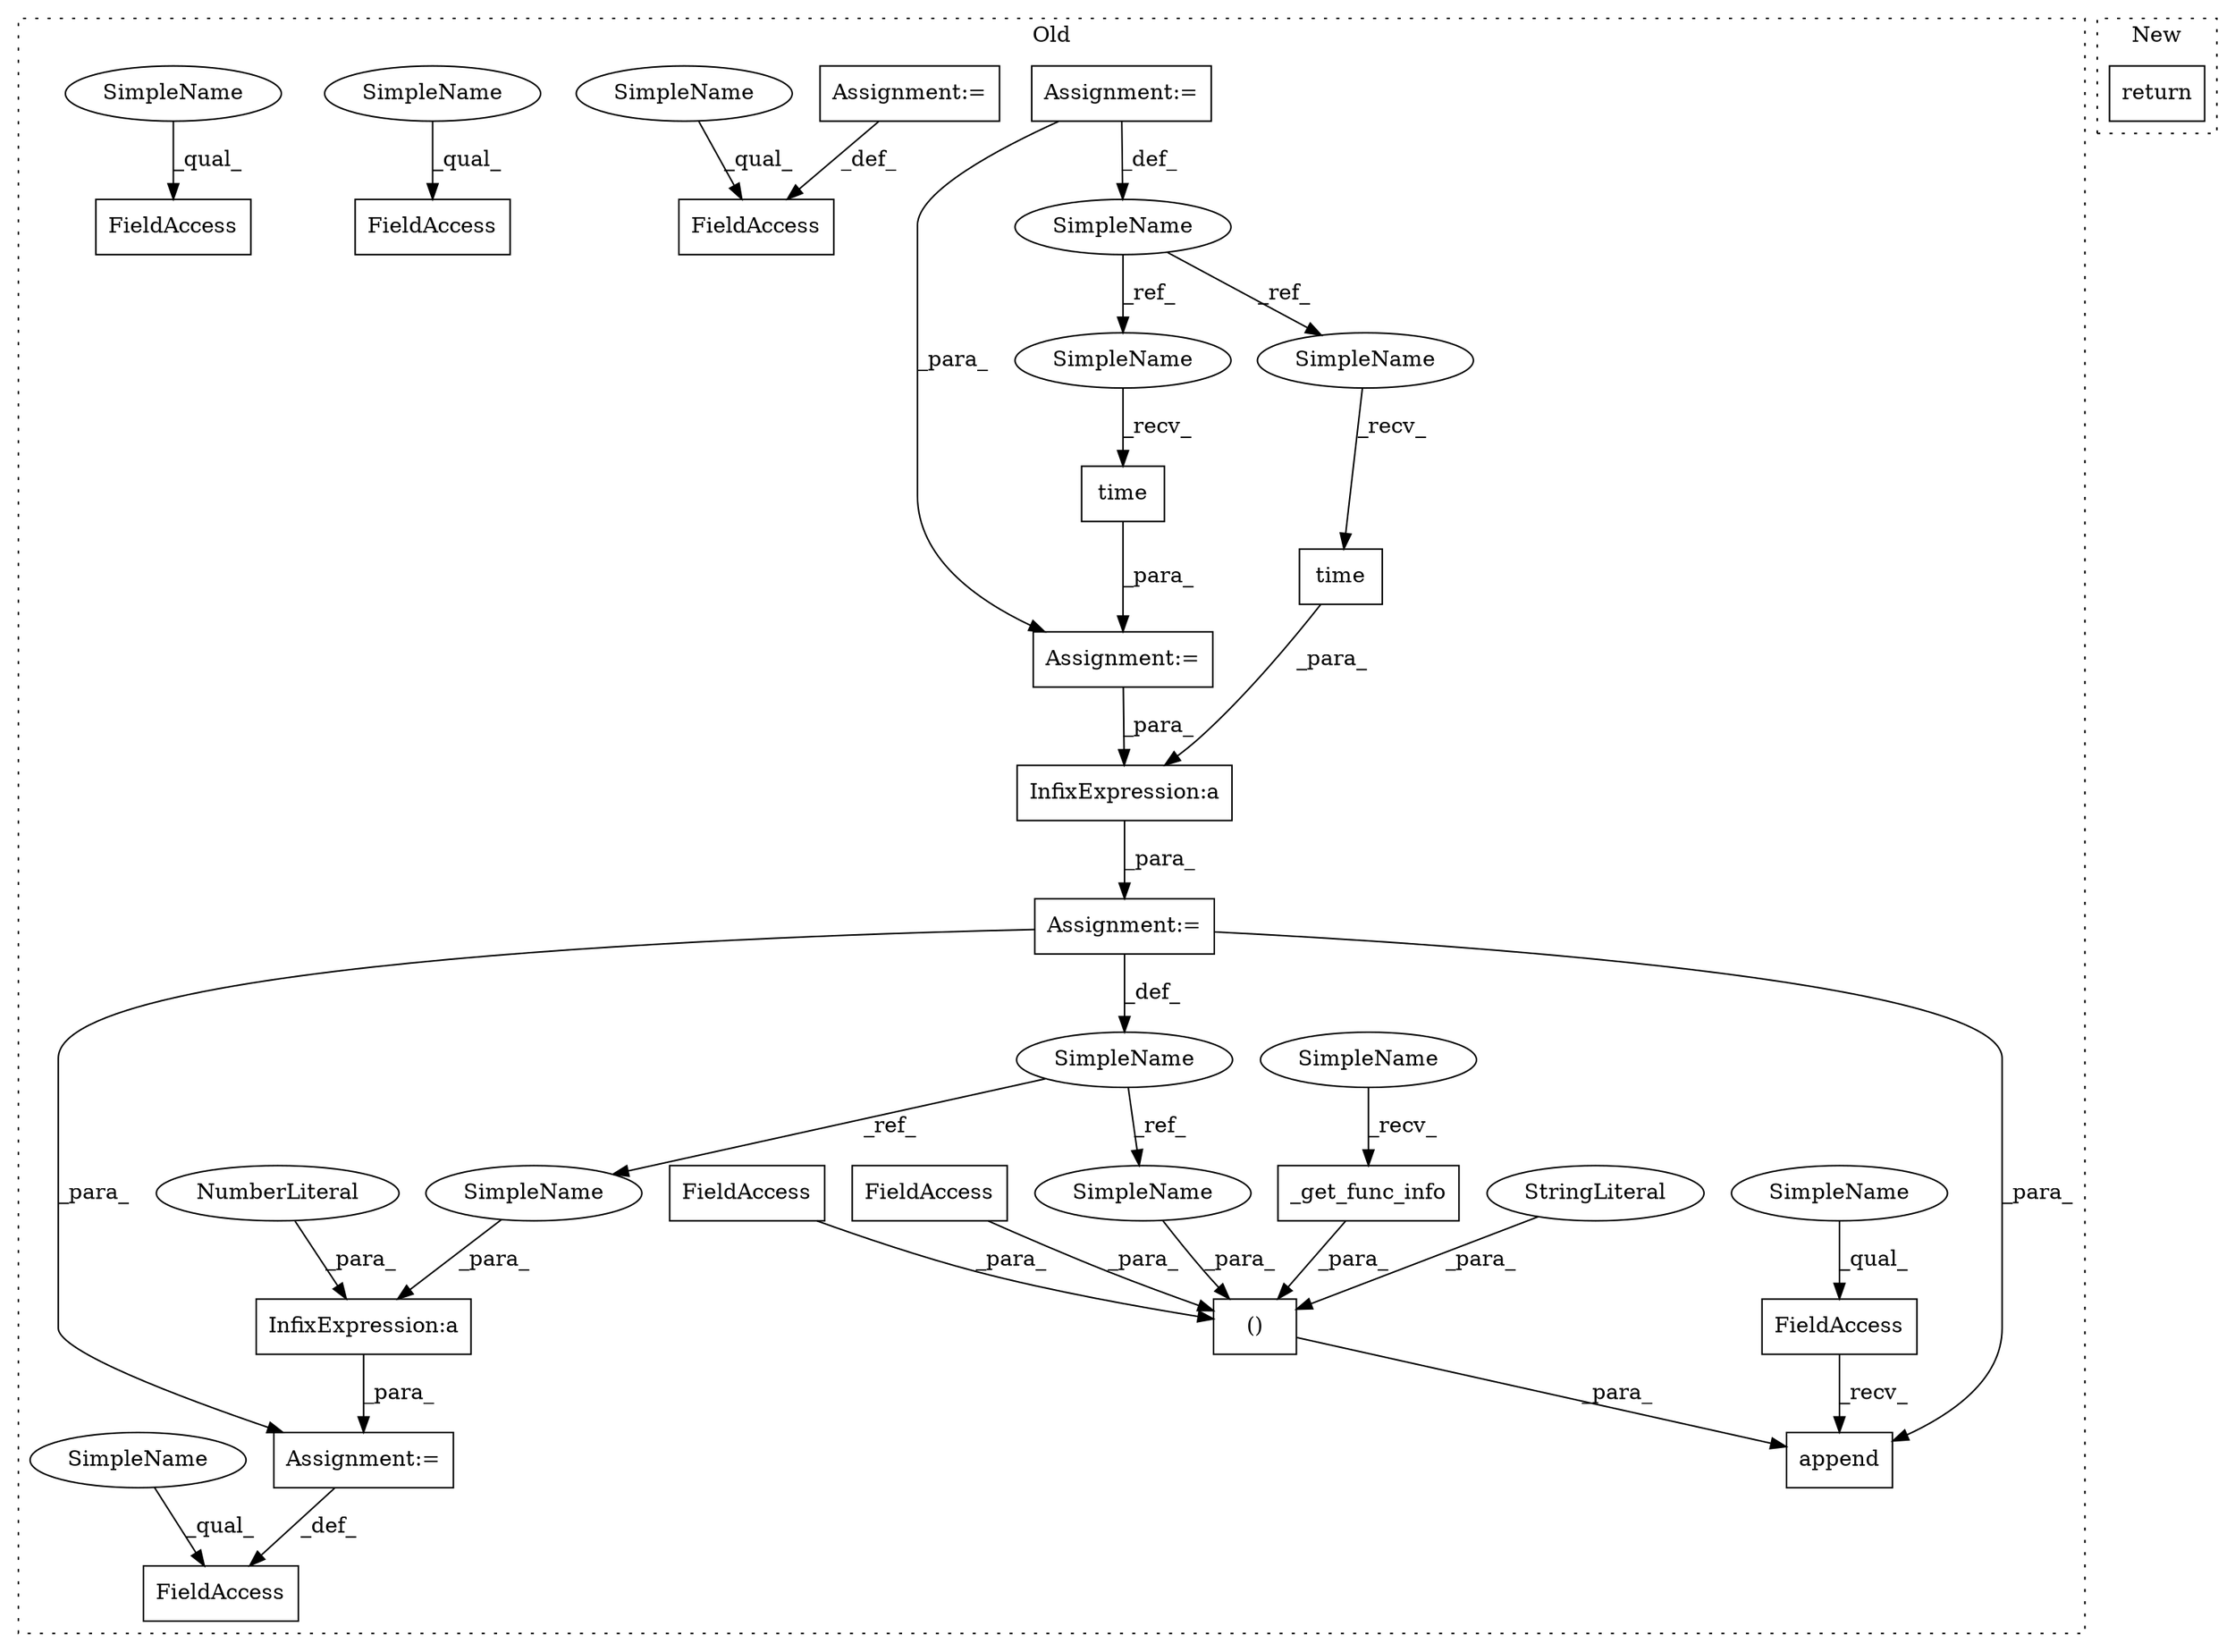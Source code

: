 digraph G {
subgraph cluster0 {
1 [label="_get_func_info" a="32" s="1373" l="16" shape="box"];
3 [label="()" a="106" s="1292" l="97" shape="box"];
4 [label="InfixExpression:a" a="27" s="1112" l="3" shape="box"];
5 [label="InfixExpression:a" a="27" s="1150" l="3" shape="box"];
6 [label="NumberLiteral" a="34" s="1153" l="4" shape="ellipse"];
7 [label="FieldAccess" a="22" s="1123" l="15" shape="box"];
8 [label="FieldAccess" a="22" s="1269" l="10" shape="box"];
9 [label="FieldAccess" a="22" s="1251" l="9" shape="box"];
10 [label="FieldAccess" a="22" s="1349" l="6" shape="box"];
11 [label="FieldAccess" a="22" s="1332" l="4" shape="box"];
12 [label="FieldAccess" a="22" s="1227" l="9" shape="box"];
13 [label="FieldAccess" a="22" s="1191" l="11" shape="box"];
14 [label="SimpleName" a="42" s="1090" l="9" shape="ellipse"];
15 [label="time" a="32" s="1106" l="6" shape="box"];
16 [label="SimpleName" a="42" s="1007" l="4" shape="ellipse"];
17 [label="time" a="32" s="1039" l="6" shape="box"];
18 [label="Assignment:=" a="7" s="1033" l="1" shape="box"];
19 [label="Assignment:=" a="7" s="1202" l="2" shape="box"];
20 [label="StringLiteral" a="45" s="1314" l="5" shape="ellipse"];
21 [label="Assignment:=" a="7" s="1138" l="2" shape="box"];
22 [label="Assignment:=" a="7" s="1007" l="4" shape="box"];
23 [label="Assignment:=" a="7" s="1099" l="1" shape="box"];
24 [label="append" a="32" s="1280,1389" l="12,2" shape="box"];
25 [label="SimpleName" a="42" s="1141" l="9" shape="ellipse"];
26 [label="SimpleName" a="42" s="1292" l="9" shape="ellipse"];
27 [label="SimpleName" a="42" s="1034" l="4" shape="ellipse"];
28 [label="SimpleName" a="42" s="1101" l="4" shape="ellipse"];
29 [label="SimpleName" a="42" s="1251" l="4" shape="ellipse"];
30 [label="SimpleName" a="42" s="1269" l="4" shape="ellipse"];
31 [label="SimpleName" a="42" s="1227" l="4" shape="ellipse"];
32 [label="SimpleName" a="42" s="1368" l="4" shape="ellipse"];
33 [label="SimpleName" a="42" s="1123" l="4" shape="ellipse"];
34 [label="SimpleName" a="42" s="1191" l="4" shape="ellipse"];
label = "Old";
style="dotted";
}
subgraph cluster1 {
2 [label="return" a="41" s="3444" l="7" shape="box"];
label = "New";
style="dotted";
}
1 -> 3 [label="_para_"];
3 -> 24 [label="_para_"];
4 -> 23 [label="_para_"];
5 -> 21 [label="_para_"];
6 -> 5 [label="_para_"];
8 -> 24 [label="_recv_"];
10 -> 3 [label="_para_"];
11 -> 3 [label="_para_"];
14 -> 25 [label="_ref_"];
14 -> 26 [label="_ref_"];
15 -> 4 [label="_para_"];
16 -> 28 [label="_ref_"];
16 -> 27 [label="_ref_"];
17 -> 18 [label="_para_"];
18 -> 4 [label="_para_"];
19 -> 13 [label="_def_"];
20 -> 3 [label="_para_"];
21 -> 7 [label="_def_"];
22 -> 16 [label="_def_"];
22 -> 18 [label="_para_"];
23 -> 24 [label="_para_"];
23 -> 21 [label="_para_"];
23 -> 14 [label="_def_"];
25 -> 5 [label="_para_"];
26 -> 3 [label="_para_"];
27 -> 17 [label="_recv_"];
28 -> 15 [label="_recv_"];
29 -> 9 [label="_qual_"];
30 -> 8 [label="_qual_"];
31 -> 12 [label="_qual_"];
32 -> 1 [label="_recv_"];
33 -> 7 [label="_qual_"];
34 -> 13 [label="_qual_"];
}